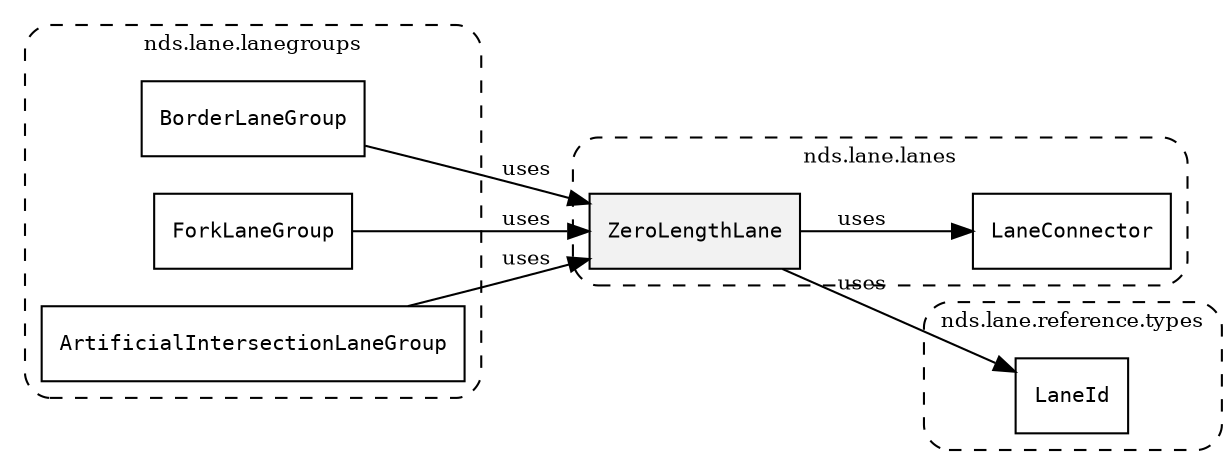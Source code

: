 /**
 * This dot file creates symbol collaboration diagram for ZeroLengthLane.
 */
digraph ZSERIO
{
    node [shape=box, fontsize=10];
    rankdir="LR";
    fontsize=10;
    tooltip="ZeroLengthLane collaboration diagram";

    subgraph "cluster_nds.lane.lanes"
    {
        style="dashed, rounded";
        label="nds.lane.lanes";
        tooltip="Package nds.lane.lanes";
        href="../../../content/packages/nds.lane.lanes.html#Package-nds-lane-lanes";
        target="_parent";

        "ZeroLengthLane" [style="filled", fillcolor="#0000000D", target="_parent", label=<<font face="monospace"><table align="center" border="0" cellspacing="0" cellpadding="0"><tr><td href="../../../content/packages/nds.lane.lanes.html#Structure-ZeroLengthLane" title="Structure defined in nds.lane.lanes">ZeroLengthLane</td></tr></table></font>>];
        "LaneConnector" [target="_parent", label=<<font face="monospace"><table align="center" border="0" cellspacing="0" cellpadding="0"><tr><td href="../../../content/packages/nds.lane.lanes.html#Structure-LaneConnector" title="Structure defined in nds.lane.lanes">LaneConnector</td></tr></table></font>>];
    }

    subgraph "cluster_nds.lane.reference.types"
    {
        style="dashed, rounded";
        label="nds.lane.reference.types";
        tooltip="Package nds.lane.reference.types";
        href="../../../content/packages/nds.lane.reference.types.html#Package-nds-lane-reference-types";
        target="_parent";

        "LaneId" [target="_parent", label=<<font face="monospace"><table align="center" border="0" cellspacing="0" cellpadding="0"><tr><td href="../../../content/packages/nds.lane.reference.types.html#Subtype-LaneId" title="Subtype defined in nds.lane.reference.types">LaneId</td></tr></table></font>>];
    }

    subgraph "cluster_nds.lane.lanegroups"
    {
        style="dashed, rounded";
        label="nds.lane.lanegroups";
        tooltip="Package nds.lane.lanegroups";
        href="../../../content/packages/nds.lane.lanegroups.html#Package-nds-lane-lanegroups";
        target="_parent";

        "BorderLaneGroup" [target="_parent", label=<<font face="monospace"><table align="center" border="0" cellspacing="0" cellpadding="0"><tr><td href="../../../content/packages/nds.lane.lanegroups.html#Structure-BorderLaneGroup" title="Structure defined in nds.lane.lanegroups">BorderLaneGroup</td></tr></table></font>>];
        "ForkLaneGroup" [target="_parent", label=<<font face="monospace"><table align="center" border="0" cellspacing="0" cellpadding="0"><tr><td href="../../../content/packages/nds.lane.lanegroups.html#Structure-ForkLaneGroup" title="Structure defined in nds.lane.lanegroups">ForkLaneGroup</td></tr></table></font>>];
        "ArtificialIntersectionLaneGroup" [target="_parent", label=<<font face="monospace"><table align="center" border="0" cellspacing="0" cellpadding="0"><tr><td href="../../../content/packages/nds.lane.lanegroups.html#Structure-ArtificialIntersectionLaneGroup" title="Structure defined in nds.lane.lanegroups">ArtificialIntersectionLaneGroup</td></tr></table></font>>];
    }

    "ZeroLengthLane" -> "LaneId" [label="uses", fontsize=10];
    "ZeroLengthLane" -> "LaneConnector" [label="uses", fontsize=10];
    "BorderLaneGroup" -> "ZeroLengthLane" [label="uses", fontsize=10];
    "ForkLaneGroup" -> "ZeroLengthLane" [label="uses", fontsize=10];
    "ArtificialIntersectionLaneGroup" -> "ZeroLengthLane" [label="uses", fontsize=10];
}

